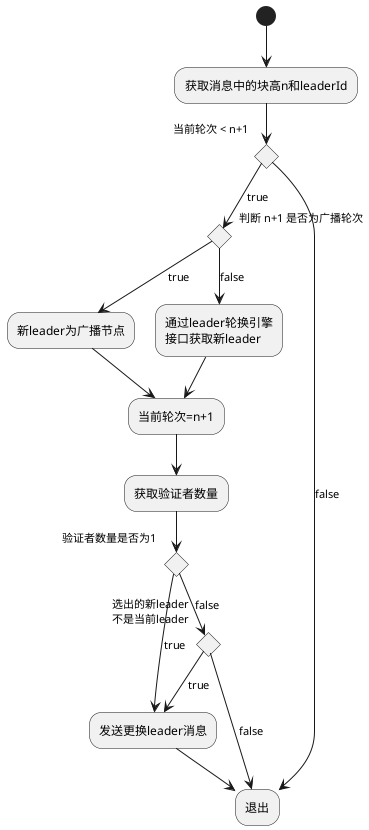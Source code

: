 @startuml
(*)--> 获取消息中的块高n和leaderId
if 当前轮次 < n+1 then
    --> [true] if 判断 n+1 是否为广播轮次 then
        --> [true] 新leader为广播节点
        --> "当前轮次=n+1"
    else
        --> [false] "通过leader轮换引擎\n接口获取新leader"
        --> "当前轮次=n+1"
    endif
    --> 获取验证者数量
    if 验证者数量是否为1 then
        --> [true] 发送更换leader消息
    else
        [false]if 选出的新leader\n不是当前leader then
            --> [true] 发送更换leader消息
            --> 退出
        else
            --> [false] 退出
        endif
    endif
else
    --> [false] 退出
endif
@enduml